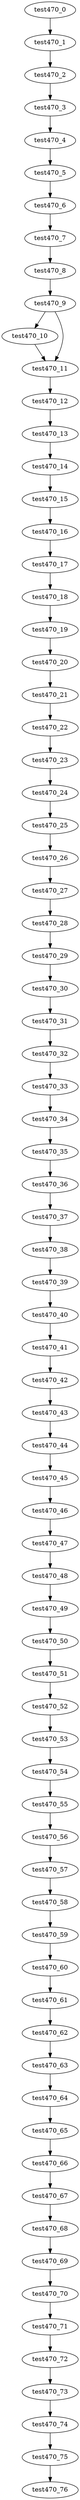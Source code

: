 digraph G {
test470_0->test470_1;
test470_1->test470_2;
test470_2->test470_3;
test470_3->test470_4;
test470_4->test470_5;
test470_5->test470_6;
test470_6->test470_7;
test470_7->test470_8;
test470_8->test470_9;
test470_9->test470_10;
test470_9->test470_11;
test470_10->test470_11;
test470_11->test470_12;
test470_12->test470_13;
test470_13->test470_14;
test470_14->test470_15;
test470_15->test470_16;
test470_16->test470_17;
test470_17->test470_18;
test470_18->test470_19;
test470_19->test470_20;
test470_20->test470_21;
test470_21->test470_22;
test470_22->test470_23;
test470_23->test470_24;
test470_24->test470_25;
test470_25->test470_26;
test470_26->test470_27;
test470_27->test470_28;
test470_28->test470_29;
test470_29->test470_30;
test470_30->test470_31;
test470_31->test470_32;
test470_32->test470_33;
test470_33->test470_34;
test470_34->test470_35;
test470_35->test470_36;
test470_36->test470_37;
test470_37->test470_38;
test470_38->test470_39;
test470_39->test470_40;
test470_40->test470_41;
test470_41->test470_42;
test470_42->test470_43;
test470_43->test470_44;
test470_44->test470_45;
test470_45->test470_46;
test470_46->test470_47;
test470_47->test470_48;
test470_48->test470_49;
test470_49->test470_50;
test470_50->test470_51;
test470_51->test470_52;
test470_52->test470_53;
test470_53->test470_54;
test470_54->test470_55;
test470_55->test470_56;
test470_56->test470_57;
test470_57->test470_58;
test470_58->test470_59;
test470_59->test470_60;
test470_60->test470_61;
test470_61->test470_62;
test470_62->test470_63;
test470_63->test470_64;
test470_64->test470_65;
test470_65->test470_66;
test470_66->test470_67;
test470_67->test470_68;
test470_68->test470_69;
test470_69->test470_70;
test470_70->test470_71;
test470_71->test470_72;
test470_72->test470_73;
test470_73->test470_74;
test470_74->test470_75;
test470_75->test470_76;

}
